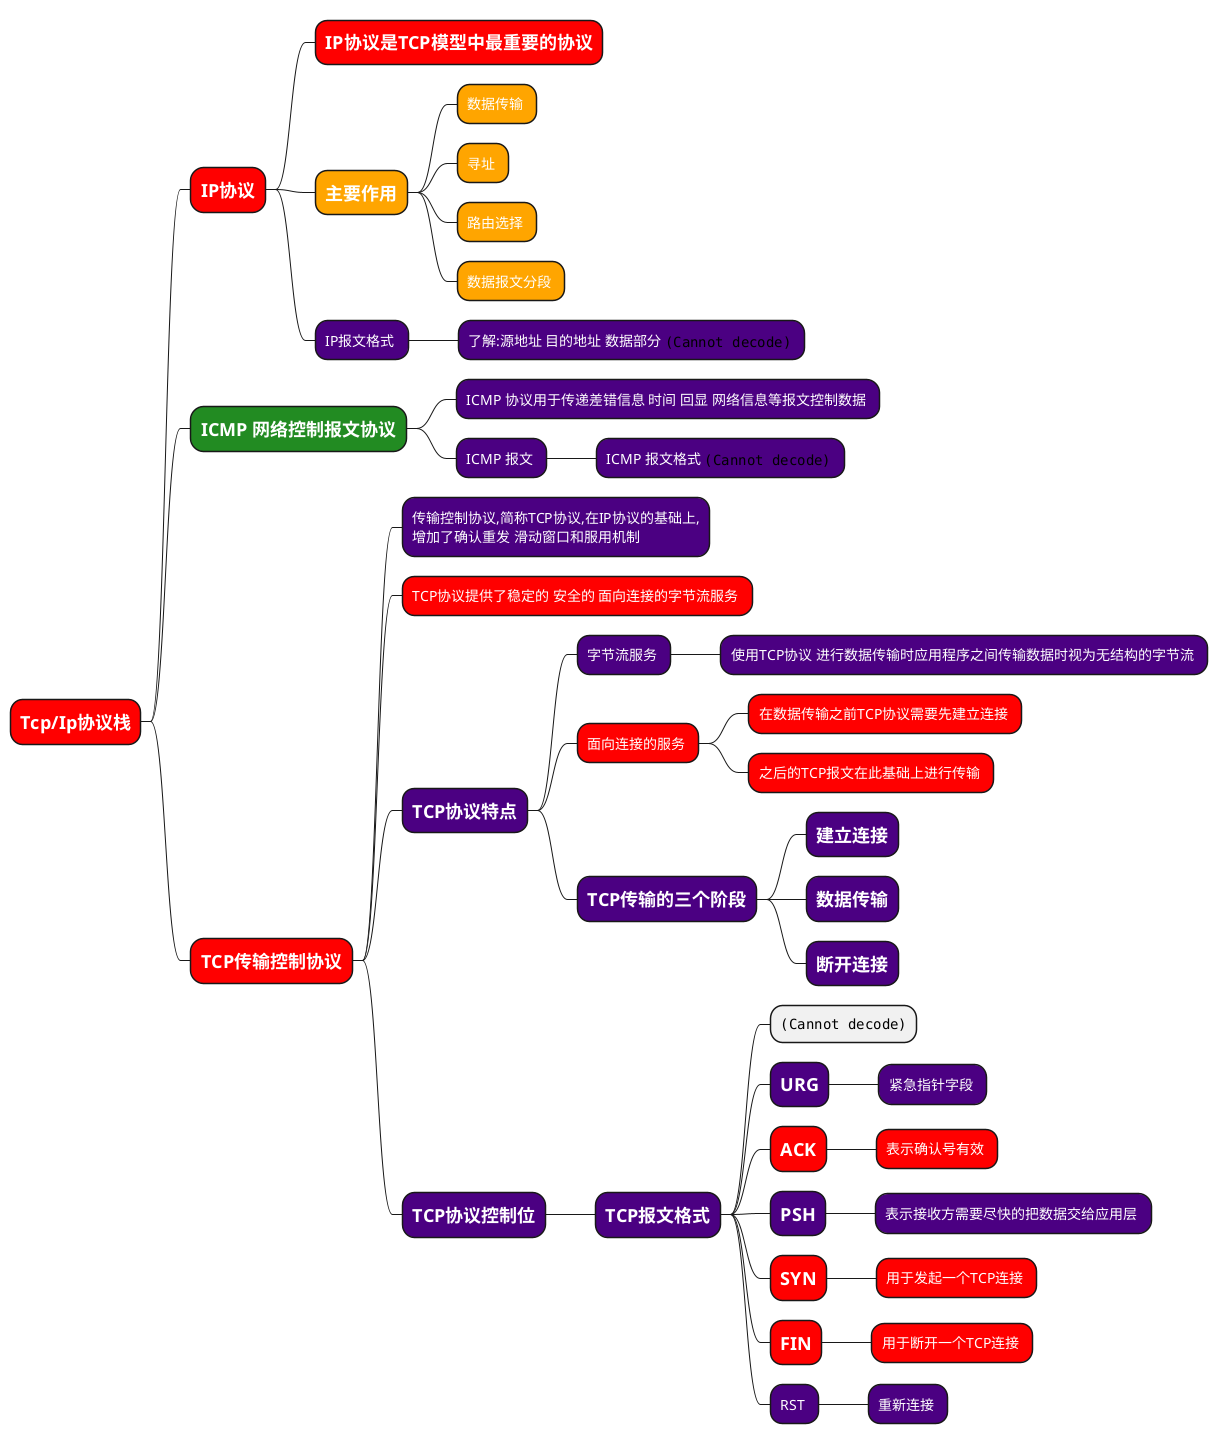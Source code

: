 @@startmindmap
<style>
mindmapDiagram {    
    .red_node_style{
        BackGroundColor red
        FontColor white
    }
    .indigo_style{
        BackGroundColor Indigo
        FontColor white
    }
    .orange_style{
      BackGroundColor Orange
      FontColor white
    }
    .forestGreen_style{
      BackGroundColor ForestGreen
      FontColor white
    }
}
</style>
* = Tcp/Ip协议栈 <<red_node_style>>
 * = IP协议 <<red_node_style>>
  * = IP协议是TCP模型中最重要的协议 <<red_node_style>>
  * = 主要作用 <<orange_style>>
   * 数据传输 <<orange_style>>
   * 寻址 <<orange_style>>
   * 路由选择 <<orange_style>>
   * 数据报文分段 <<orange_style>>  
  * IP报文格式 <<indigo_style>>
   * 了解:源地址 目的地址 数据部分 <img:./img/ip_datagram.png{scale=0.5}> <<indigo_style>> 
 * = ICMP 网络控制报文协议 <<forestGreen_style>>
  * ICMP 协议用于传递差错信息 时间 回显 网络信息等报文控制数据 <<indigo_style>>
  * ICMP 报文 <<indigo_style>>
   * ICMP 报文格式 <img:./img/icmp_datagram.png{scale=0.5}> <<indigo_style>>
 * = TCP传输控制协议 <<red_node_style>>
  * 传输控制协议,简称TCP协议,在IP协议的基础上,\n增加了确认重发 滑动窗口和服用机制 <<indigo_style>>
  * TCP协议提供了稳定的 安全的 面向连接的字节流服务 <<red_node_style>>
  * = TCP协议特点 <<indigo_style>>
   * 字节流服务 <<indigo_style>>
    * 使用TCP协议 进行数据传输时应用程序之间传输数据时视为无结构的字节流 <<indigo_style>>
   * 面向连接的服务 <<red_node_style>>
    * 在数据传输之前TCP协议需要先建立连接 <<red_node_style>>
    * 之后的TCP报文在此基础上进行传输 <<red_node_style>>
   * = TCP传输的三个阶段 <<indigo_style>>
    * = 建立连接 <<indigo_style>>
    * = 数据传输 <<indigo_style>>
    * = 断开连接 <<indigo_style>>
  * = TCP协议控制位 <<indigo_style>>
   * = TCP报文格式 <<indigo_style>>
    * <img:./img/tcp_datagram.png{scale=0.4}>
    * = URG <<indigo_style>>
     * 紧急指针字段 <<indigo_style>>
    * = ACK <<red_node_style>>
     * 表示确认号有效 <<red_node_style>>
    * = PSH <<indigo_style>>
     * 表示接收方需要尽快的把数据交给应用层 <<indigo_style>>
    * = SYN <<red_node_style>>
     * 用于发起一个TCP连接 <<red_node_style>>
    * = FIN <<red_node_style>>
     * 用于断开一个TCP连接 <<red_node_style>>
    * RST <<indigo_style>>
     * 重新连接 <<indigo_style>>
@@endmindmap